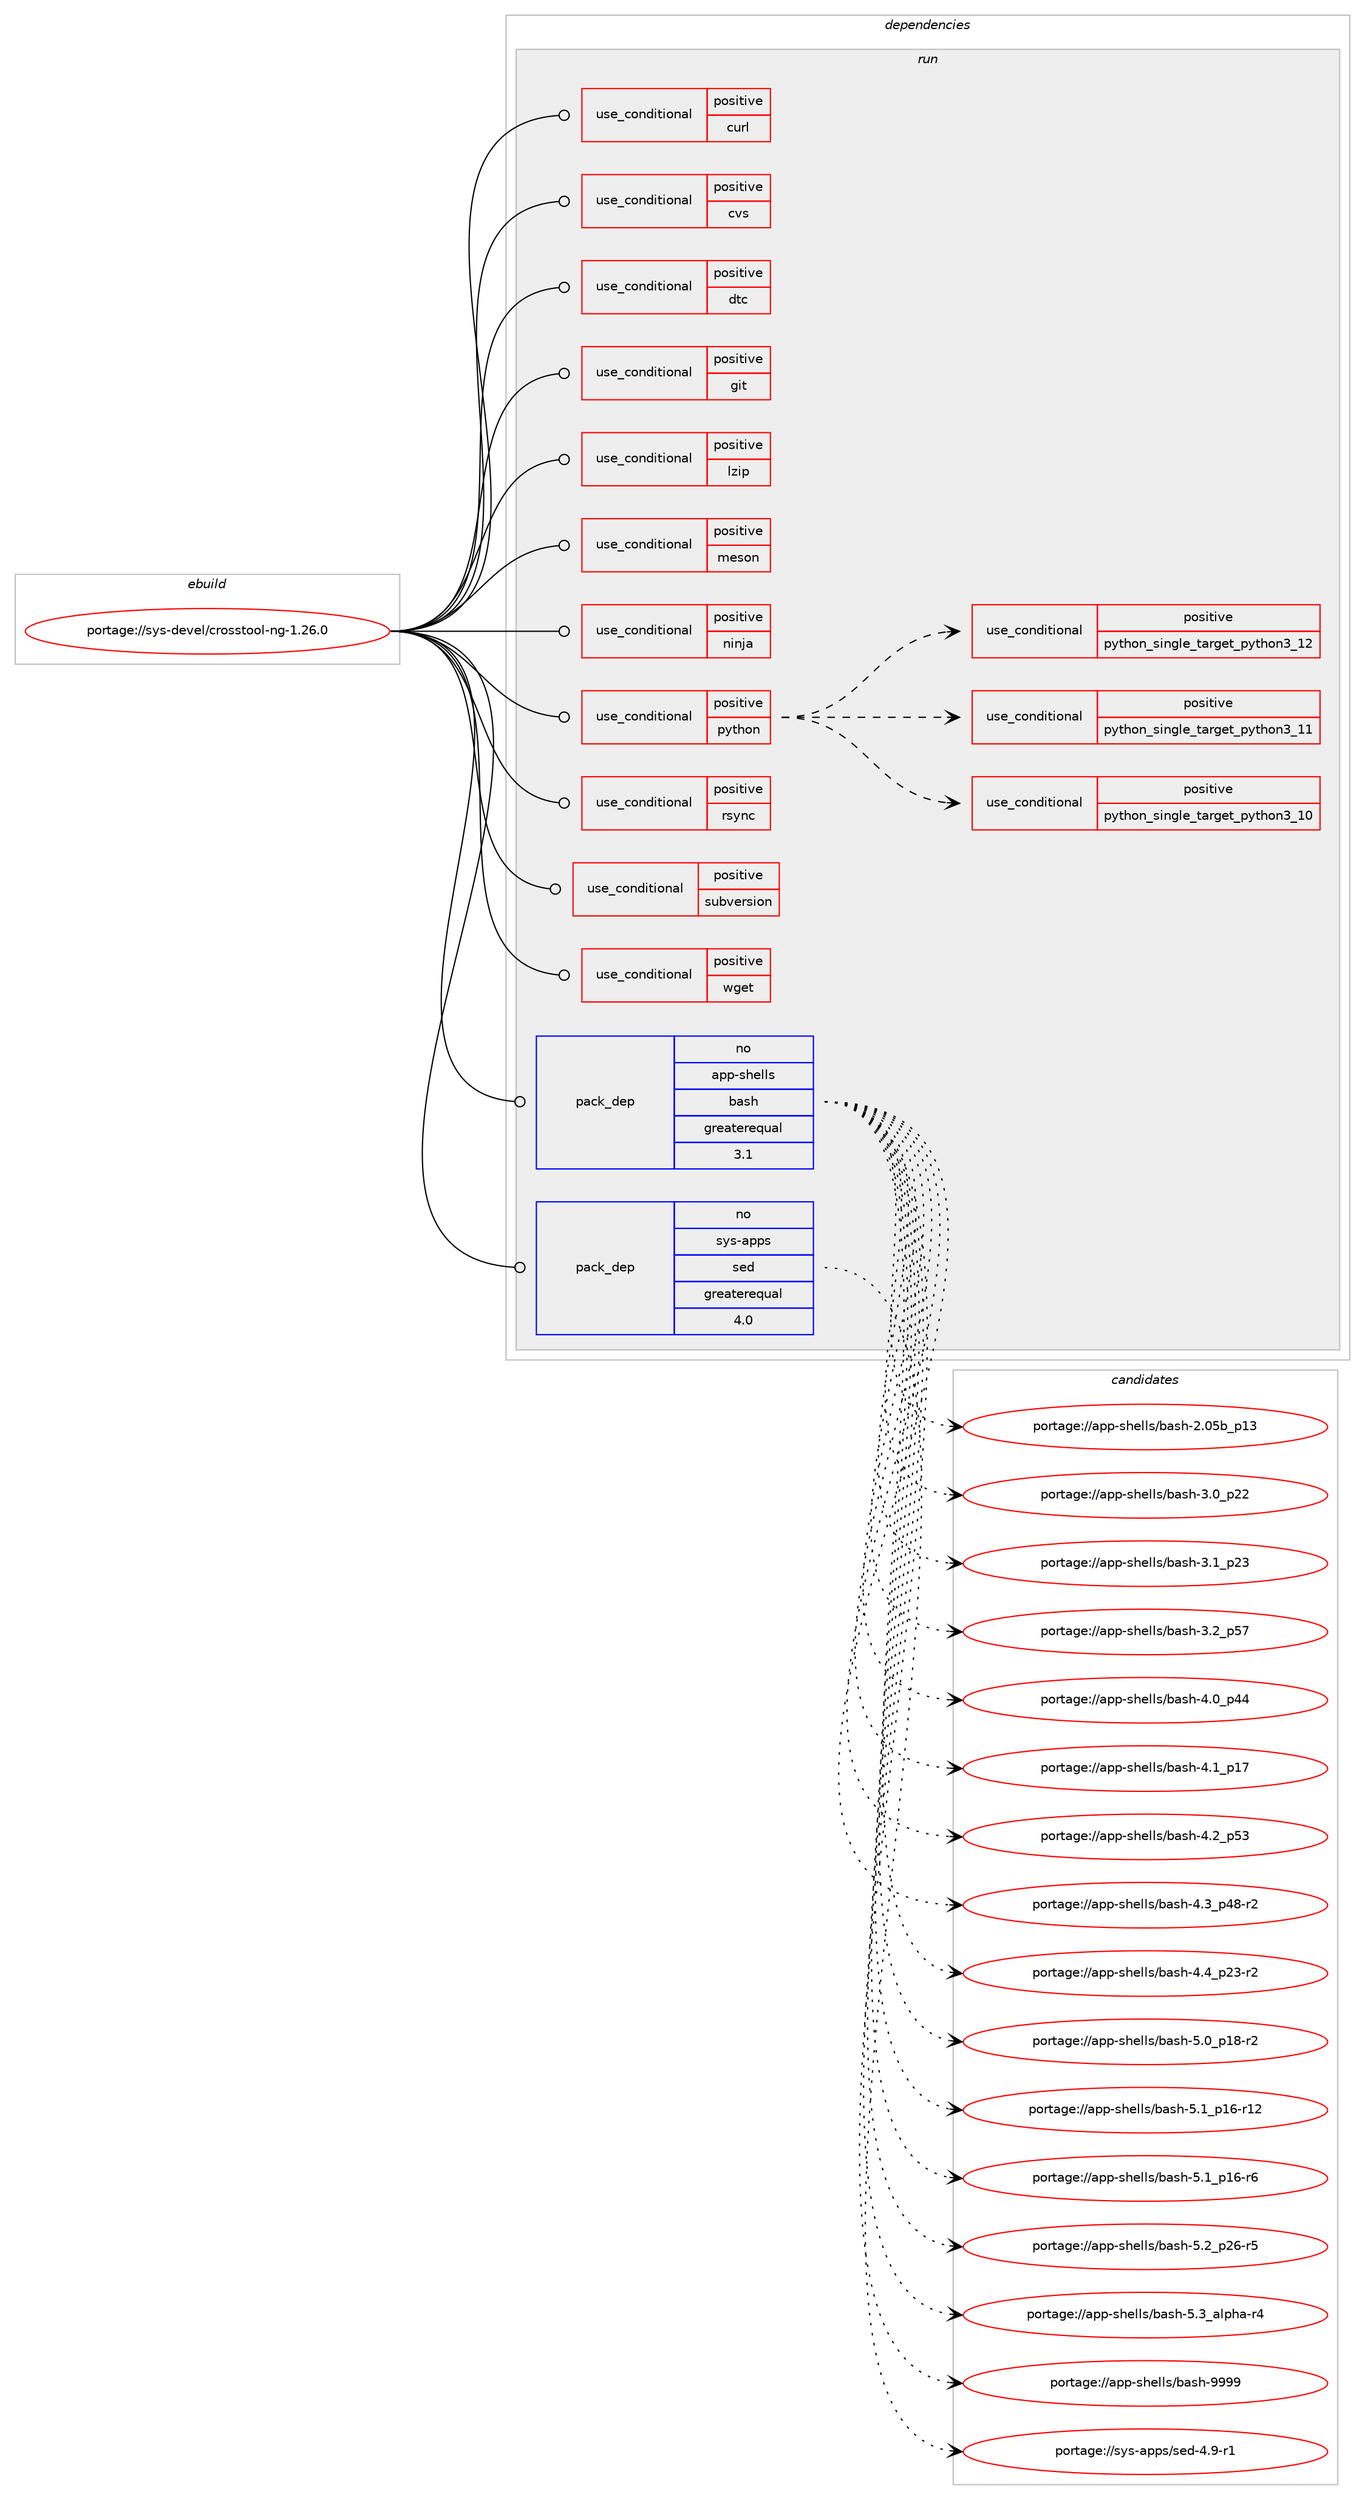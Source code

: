 digraph prolog {

# *************
# Graph options
# *************

newrank=true;
concentrate=true;
compound=true;
graph [rankdir=LR,fontname=Helvetica,fontsize=10,ranksep=1.5];#, ranksep=2.5, nodesep=0.2];
edge  [arrowhead=vee];
node  [fontname=Helvetica,fontsize=10];

# **********
# The ebuild
# **********

subgraph cluster_leftcol {
color=gray;
rank=same;
label=<<i>ebuild</i>>;
id [label="portage://sys-devel/crosstool-ng-1.26.0", color=red, width=4, href="../sys-devel/crosstool-ng-1.26.0.svg"];
}

# ****************
# The dependencies
# ****************

subgraph cluster_midcol {
color=gray;
label=<<i>dependencies</i>>;
subgraph cluster_compile {
fillcolor="#eeeeee";
style=filled;
label=<<i>compile</i>>;
}
subgraph cluster_compileandrun {
fillcolor="#eeeeee";
style=filled;
label=<<i>compile and run</i>>;
}
subgraph cluster_run {
fillcolor="#eeeeee";
style=filled;
label=<<i>run</i>>;
subgraph cond112358 {
dependency217163 [label=<<TABLE BORDER="0" CELLBORDER="1" CELLSPACING="0" CELLPADDING="4"><TR><TD ROWSPAN="3" CELLPADDING="10">use_conditional</TD></TR><TR><TD>positive</TD></TR><TR><TD>curl</TD></TR></TABLE>>, shape=none, color=red];
# *** BEGIN UNKNOWN DEPENDENCY TYPE (TODO) ***
# dependency217163 -> package_dependency(portage://sys-devel/crosstool-ng-1.26.0,run,no,net-misc,curl,none,[,,],[],[])
# *** END UNKNOWN DEPENDENCY TYPE (TODO) ***

}
id:e -> dependency217163:w [weight=20,style="solid",arrowhead="odot"];
subgraph cond112359 {
dependency217164 [label=<<TABLE BORDER="0" CELLBORDER="1" CELLSPACING="0" CELLPADDING="4"><TR><TD ROWSPAN="3" CELLPADDING="10">use_conditional</TD></TR><TR><TD>positive</TD></TR><TR><TD>cvs</TD></TR></TABLE>>, shape=none, color=red];
# *** BEGIN UNKNOWN DEPENDENCY TYPE (TODO) ***
# dependency217164 -> package_dependency(portage://sys-devel/crosstool-ng-1.26.0,run,no,dev-vcs,cvs,none,[,,],[],[])
# *** END UNKNOWN DEPENDENCY TYPE (TODO) ***

}
id:e -> dependency217164:w [weight=20,style="solid",arrowhead="odot"];
subgraph cond112360 {
dependency217165 [label=<<TABLE BORDER="0" CELLBORDER="1" CELLSPACING="0" CELLPADDING="4"><TR><TD ROWSPAN="3" CELLPADDING="10">use_conditional</TD></TR><TR><TD>positive</TD></TR><TR><TD>dtc</TD></TR></TABLE>>, shape=none, color=red];
# *** BEGIN UNKNOWN DEPENDENCY TYPE (TODO) ***
# dependency217165 -> package_dependency(portage://sys-devel/crosstool-ng-1.26.0,run,no,sys-apps,dtc,none,[,,],[],[])
# *** END UNKNOWN DEPENDENCY TYPE (TODO) ***

}
id:e -> dependency217165:w [weight=20,style="solid",arrowhead="odot"];
subgraph cond112361 {
dependency217166 [label=<<TABLE BORDER="0" CELLBORDER="1" CELLSPACING="0" CELLPADDING="4"><TR><TD ROWSPAN="3" CELLPADDING="10">use_conditional</TD></TR><TR><TD>positive</TD></TR><TR><TD>git</TD></TR></TABLE>>, shape=none, color=red];
# *** BEGIN UNKNOWN DEPENDENCY TYPE (TODO) ***
# dependency217166 -> package_dependency(portage://sys-devel/crosstool-ng-1.26.0,run,no,dev-vcs,git,none,[,,],[],[])
# *** END UNKNOWN DEPENDENCY TYPE (TODO) ***

}
id:e -> dependency217166:w [weight=20,style="solid",arrowhead="odot"];
subgraph cond112362 {
dependency217167 [label=<<TABLE BORDER="0" CELLBORDER="1" CELLSPACING="0" CELLPADDING="4"><TR><TD ROWSPAN="3" CELLPADDING="10">use_conditional</TD></TR><TR><TD>positive</TD></TR><TR><TD>lzip</TD></TR></TABLE>>, shape=none, color=red];
# *** BEGIN UNKNOWN DEPENDENCY TYPE (TODO) ***
# dependency217167 -> package_dependency(portage://sys-devel/crosstool-ng-1.26.0,run,no,app-arch,lzip,none,[,,],[],[])
# *** END UNKNOWN DEPENDENCY TYPE (TODO) ***

}
id:e -> dependency217167:w [weight=20,style="solid",arrowhead="odot"];
subgraph cond112363 {
dependency217168 [label=<<TABLE BORDER="0" CELLBORDER="1" CELLSPACING="0" CELLPADDING="4"><TR><TD ROWSPAN="3" CELLPADDING="10">use_conditional</TD></TR><TR><TD>positive</TD></TR><TR><TD>meson</TD></TR></TABLE>>, shape=none, color=red];
# *** BEGIN UNKNOWN DEPENDENCY TYPE (TODO) ***
# dependency217168 -> package_dependency(portage://sys-devel/crosstool-ng-1.26.0,run,no,dev-build,meson,none,[,,],[],[])
# *** END UNKNOWN DEPENDENCY TYPE (TODO) ***

}
id:e -> dependency217168:w [weight=20,style="solid",arrowhead="odot"];
subgraph cond112364 {
dependency217169 [label=<<TABLE BORDER="0" CELLBORDER="1" CELLSPACING="0" CELLPADDING="4"><TR><TD ROWSPAN="3" CELLPADDING="10">use_conditional</TD></TR><TR><TD>positive</TD></TR><TR><TD>ninja</TD></TR></TABLE>>, shape=none, color=red];
# *** BEGIN UNKNOWN DEPENDENCY TYPE (TODO) ***
# dependency217169 -> package_dependency(portage://sys-devel/crosstool-ng-1.26.0,run,no,app-alternatives,ninja,none,[,,],[],[])
# *** END UNKNOWN DEPENDENCY TYPE (TODO) ***

}
id:e -> dependency217169:w [weight=20,style="solid",arrowhead="odot"];
subgraph cond112365 {
dependency217170 [label=<<TABLE BORDER="0" CELLBORDER="1" CELLSPACING="0" CELLPADDING="4"><TR><TD ROWSPAN="3" CELLPADDING="10">use_conditional</TD></TR><TR><TD>positive</TD></TR><TR><TD>python</TD></TR></TABLE>>, shape=none, color=red];
subgraph cond112366 {
dependency217171 [label=<<TABLE BORDER="0" CELLBORDER="1" CELLSPACING="0" CELLPADDING="4"><TR><TD ROWSPAN="3" CELLPADDING="10">use_conditional</TD></TR><TR><TD>positive</TD></TR><TR><TD>python_single_target_python3_10</TD></TR></TABLE>>, shape=none, color=red];
# *** BEGIN UNKNOWN DEPENDENCY TYPE (TODO) ***
# dependency217171 -> package_dependency(portage://sys-devel/crosstool-ng-1.26.0,run,no,dev-lang,python,none,[,,],[slot(3.10)],[])
# *** END UNKNOWN DEPENDENCY TYPE (TODO) ***

}
dependency217170:e -> dependency217171:w [weight=20,style="dashed",arrowhead="vee"];
subgraph cond112367 {
dependency217172 [label=<<TABLE BORDER="0" CELLBORDER="1" CELLSPACING="0" CELLPADDING="4"><TR><TD ROWSPAN="3" CELLPADDING="10">use_conditional</TD></TR><TR><TD>positive</TD></TR><TR><TD>python_single_target_python3_11</TD></TR></TABLE>>, shape=none, color=red];
# *** BEGIN UNKNOWN DEPENDENCY TYPE (TODO) ***
# dependency217172 -> package_dependency(portage://sys-devel/crosstool-ng-1.26.0,run,no,dev-lang,python,none,[,,],[slot(3.11)],[])
# *** END UNKNOWN DEPENDENCY TYPE (TODO) ***

}
dependency217170:e -> dependency217172:w [weight=20,style="dashed",arrowhead="vee"];
subgraph cond112368 {
dependency217173 [label=<<TABLE BORDER="0" CELLBORDER="1" CELLSPACING="0" CELLPADDING="4"><TR><TD ROWSPAN="3" CELLPADDING="10">use_conditional</TD></TR><TR><TD>positive</TD></TR><TR><TD>python_single_target_python3_12</TD></TR></TABLE>>, shape=none, color=red];
# *** BEGIN UNKNOWN DEPENDENCY TYPE (TODO) ***
# dependency217173 -> package_dependency(portage://sys-devel/crosstool-ng-1.26.0,run,no,dev-lang,python,none,[,,],[slot(3.12)],[])
# *** END UNKNOWN DEPENDENCY TYPE (TODO) ***

}
dependency217170:e -> dependency217173:w [weight=20,style="dashed",arrowhead="vee"];
}
id:e -> dependency217170:w [weight=20,style="solid",arrowhead="odot"];
subgraph cond112369 {
dependency217174 [label=<<TABLE BORDER="0" CELLBORDER="1" CELLSPACING="0" CELLPADDING="4"><TR><TD ROWSPAN="3" CELLPADDING="10">use_conditional</TD></TR><TR><TD>positive</TD></TR><TR><TD>rsync</TD></TR></TABLE>>, shape=none, color=red];
# *** BEGIN UNKNOWN DEPENDENCY TYPE (TODO) ***
# dependency217174 -> package_dependency(portage://sys-devel/crosstool-ng-1.26.0,run,no,net-misc,rsync,none,[,,],[],[])
# *** END UNKNOWN DEPENDENCY TYPE (TODO) ***

}
id:e -> dependency217174:w [weight=20,style="solid",arrowhead="odot"];
subgraph cond112370 {
dependency217175 [label=<<TABLE BORDER="0" CELLBORDER="1" CELLSPACING="0" CELLPADDING="4"><TR><TD ROWSPAN="3" CELLPADDING="10">use_conditional</TD></TR><TR><TD>positive</TD></TR><TR><TD>subversion</TD></TR></TABLE>>, shape=none, color=red];
# *** BEGIN UNKNOWN DEPENDENCY TYPE (TODO) ***
# dependency217175 -> package_dependency(portage://sys-devel/crosstool-ng-1.26.0,run,no,dev-vcs,subversion,none,[,,],[],[])
# *** END UNKNOWN DEPENDENCY TYPE (TODO) ***

}
id:e -> dependency217175:w [weight=20,style="solid",arrowhead="odot"];
subgraph cond112371 {
dependency217176 [label=<<TABLE BORDER="0" CELLBORDER="1" CELLSPACING="0" CELLPADDING="4"><TR><TD ROWSPAN="3" CELLPADDING="10">use_conditional</TD></TR><TR><TD>positive</TD></TR><TR><TD>wget</TD></TR></TABLE>>, shape=none, color=red];
# *** BEGIN UNKNOWN DEPENDENCY TYPE (TODO) ***
# dependency217176 -> package_dependency(portage://sys-devel/crosstool-ng-1.26.0,run,no,net-misc,wget,none,[,,],[],[])
# *** END UNKNOWN DEPENDENCY TYPE (TODO) ***

}
id:e -> dependency217176:w [weight=20,style="solid",arrowhead="odot"];
# *** BEGIN UNKNOWN DEPENDENCY TYPE (TODO) ***
# id -> package_dependency(portage://sys-devel/crosstool-ng-1.26.0,run,no,app-arch,unzip,none,[,,],[],[])
# *** END UNKNOWN DEPENDENCY TYPE (TODO) ***

subgraph pack101928 {
dependency217177 [label=<<TABLE BORDER="0" CELLBORDER="1" CELLSPACING="0" CELLPADDING="4" WIDTH="220"><TR><TD ROWSPAN="6" CELLPADDING="30">pack_dep</TD></TR><TR><TD WIDTH="110">no</TD></TR><TR><TD>app-shells</TD></TR><TR><TD>bash</TD></TR><TR><TD>greaterequal</TD></TR><TR><TD>3.1</TD></TR></TABLE>>, shape=none, color=blue];
}
id:e -> dependency217177:w [weight=20,style="solid",arrowhead="odot"];
# *** BEGIN UNKNOWN DEPENDENCY TYPE (TODO) ***
# id -> package_dependency(portage://sys-devel/crosstool-ng-1.26.0,run,no,sys-apps,gawk,none,[,,],[],[])
# *** END UNKNOWN DEPENDENCY TYPE (TODO) ***

# *** BEGIN UNKNOWN DEPENDENCY TYPE (TODO) ***
# id -> package_dependency(portage://sys-devel/crosstool-ng-1.26.0,run,no,sys-apps,help2man,none,[,,],[],[])
# *** END UNKNOWN DEPENDENCY TYPE (TODO) ***

subgraph pack101929 {
dependency217178 [label=<<TABLE BORDER="0" CELLBORDER="1" CELLSPACING="0" CELLPADDING="4" WIDTH="220"><TR><TD ROWSPAN="6" CELLPADDING="30">pack_dep</TD></TR><TR><TD WIDTH="110">no</TD></TR><TR><TD>sys-apps</TD></TR><TR><TD>sed</TD></TR><TR><TD>greaterequal</TD></TR><TR><TD>4.0</TD></TR></TABLE>>, shape=none, color=blue];
}
id:e -> dependency217178:w [weight=20,style="solid",arrowhead="odot"];
# *** BEGIN UNKNOWN DEPENDENCY TYPE (TODO) ***
# id -> package_dependency(portage://sys-devel/crosstool-ng-1.26.0,run,no,sys-apps,texinfo,none,[,,],[],[])
# *** END UNKNOWN DEPENDENCY TYPE (TODO) ***

# *** BEGIN UNKNOWN DEPENDENCY TYPE (TODO) ***
# id -> package_dependency(portage://sys-devel/crosstool-ng-1.26.0,run,no,sys-devel,bison,none,[,,],[],[])
# *** END UNKNOWN DEPENDENCY TYPE (TODO) ***

# *** BEGIN UNKNOWN DEPENDENCY TYPE (TODO) ***
# id -> package_dependency(portage://sys-devel/crosstool-ng-1.26.0,run,no,sys-devel,flex,none,[,,],[],[])
# *** END UNKNOWN DEPENDENCY TYPE (TODO) ***

}
}

# **************
# The candidates
# **************

subgraph cluster_choices {
rank=same;
color=gray;
label=<<i>candidates</i>>;

subgraph choice101928 {
color=black;
nodesep=1;
choice9711211245115104101108108115479897115104455046485398951124951 [label="portage://app-shells/bash-2.05b_p13", color=red, width=4,href="../app-shells/bash-2.05b_p13.svg"];
choice971121124511510410110810811547989711510445514648951125050 [label="portage://app-shells/bash-3.0_p22", color=red, width=4,href="../app-shells/bash-3.0_p22.svg"];
choice971121124511510410110810811547989711510445514649951125051 [label="portage://app-shells/bash-3.1_p23", color=red, width=4,href="../app-shells/bash-3.1_p23.svg"];
choice971121124511510410110810811547989711510445514650951125355 [label="portage://app-shells/bash-3.2_p57", color=red, width=4,href="../app-shells/bash-3.2_p57.svg"];
choice971121124511510410110810811547989711510445524648951125252 [label="portage://app-shells/bash-4.0_p44", color=red, width=4,href="../app-shells/bash-4.0_p44.svg"];
choice971121124511510410110810811547989711510445524649951124955 [label="portage://app-shells/bash-4.1_p17", color=red, width=4,href="../app-shells/bash-4.1_p17.svg"];
choice971121124511510410110810811547989711510445524650951125351 [label="portage://app-shells/bash-4.2_p53", color=red, width=4,href="../app-shells/bash-4.2_p53.svg"];
choice9711211245115104101108108115479897115104455246519511252564511450 [label="portage://app-shells/bash-4.3_p48-r2", color=red, width=4,href="../app-shells/bash-4.3_p48-r2.svg"];
choice9711211245115104101108108115479897115104455246529511250514511450 [label="portage://app-shells/bash-4.4_p23-r2", color=red, width=4,href="../app-shells/bash-4.4_p23-r2.svg"];
choice9711211245115104101108108115479897115104455346489511249564511450 [label="portage://app-shells/bash-5.0_p18-r2", color=red, width=4,href="../app-shells/bash-5.0_p18-r2.svg"];
choice971121124511510410110810811547989711510445534649951124954451144950 [label="portage://app-shells/bash-5.1_p16-r12", color=red, width=4,href="../app-shells/bash-5.1_p16-r12.svg"];
choice9711211245115104101108108115479897115104455346499511249544511454 [label="portage://app-shells/bash-5.1_p16-r6", color=red, width=4,href="../app-shells/bash-5.1_p16-r6.svg"];
choice9711211245115104101108108115479897115104455346509511250544511453 [label="portage://app-shells/bash-5.2_p26-r5", color=red, width=4,href="../app-shells/bash-5.2_p26-r5.svg"];
choice9711211245115104101108108115479897115104455346519597108112104974511452 [label="portage://app-shells/bash-5.3_alpha-r4", color=red, width=4,href="../app-shells/bash-5.3_alpha-r4.svg"];
choice97112112451151041011081081154798971151044557575757 [label="portage://app-shells/bash-9999", color=red, width=4,href="../app-shells/bash-9999.svg"];
dependency217177:e -> choice9711211245115104101108108115479897115104455046485398951124951:w [style=dotted,weight="100"];
dependency217177:e -> choice971121124511510410110810811547989711510445514648951125050:w [style=dotted,weight="100"];
dependency217177:e -> choice971121124511510410110810811547989711510445514649951125051:w [style=dotted,weight="100"];
dependency217177:e -> choice971121124511510410110810811547989711510445514650951125355:w [style=dotted,weight="100"];
dependency217177:e -> choice971121124511510410110810811547989711510445524648951125252:w [style=dotted,weight="100"];
dependency217177:e -> choice971121124511510410110810811547989711510445524649951124955:w [style=dotted,weight="100"];
dependency217177:e -> choice971121124511510410110810811547989711510445524650951125351:w [style=dotted,weight="100"];
dependency217177:e -> choice9711211245115104101108108115479897115104455246519511252564511450:w [style=dotted,weight="100"];
dependency217177:e -> choice9711211245115104101108108115479897115104455246529511250514511450:w [style=dotted,weight="100"];
dependency217177:e -> choice9711211245115104101108108115479897115104455346489511249564511450:w [style=dotted,weight="100"];
dependency217177:e -> choice971121124511510410110810811547989711510445534649951124954451144950:w [style=dotted,weight="100"];
dependency217177:e -> choice9711211245115104101108108115479897115104455346499511249544511454:w [style=dotted,weight="100"];
dependency217177:e -> choice9711211245115104101108108115479897115104455346509511250544511453:w [style=dotted,weight="100"];
dependency217177:e -> choice9711211245115104101108108115479897115104455346519597108112104974511452:w [style=dotted,weight="100"];
dependency217177:e -> choice97112112451151041011081081154798971151044557575757:w [style=dotted,weight="100"];
}
subgraph choice101929 {
color=black;
nodesep=1;
choice115121115459711211211547115101100455246574511449 [label="portage://sys-apps/sed-4.9-r1", color=red, width=4,href="../sys-apps/sed-4.9-r1.svg"];
dependency217178:e -> choice115121115459711211211547115101100455246574511449:w [style=dotted,weight="100"];
}
}

}
